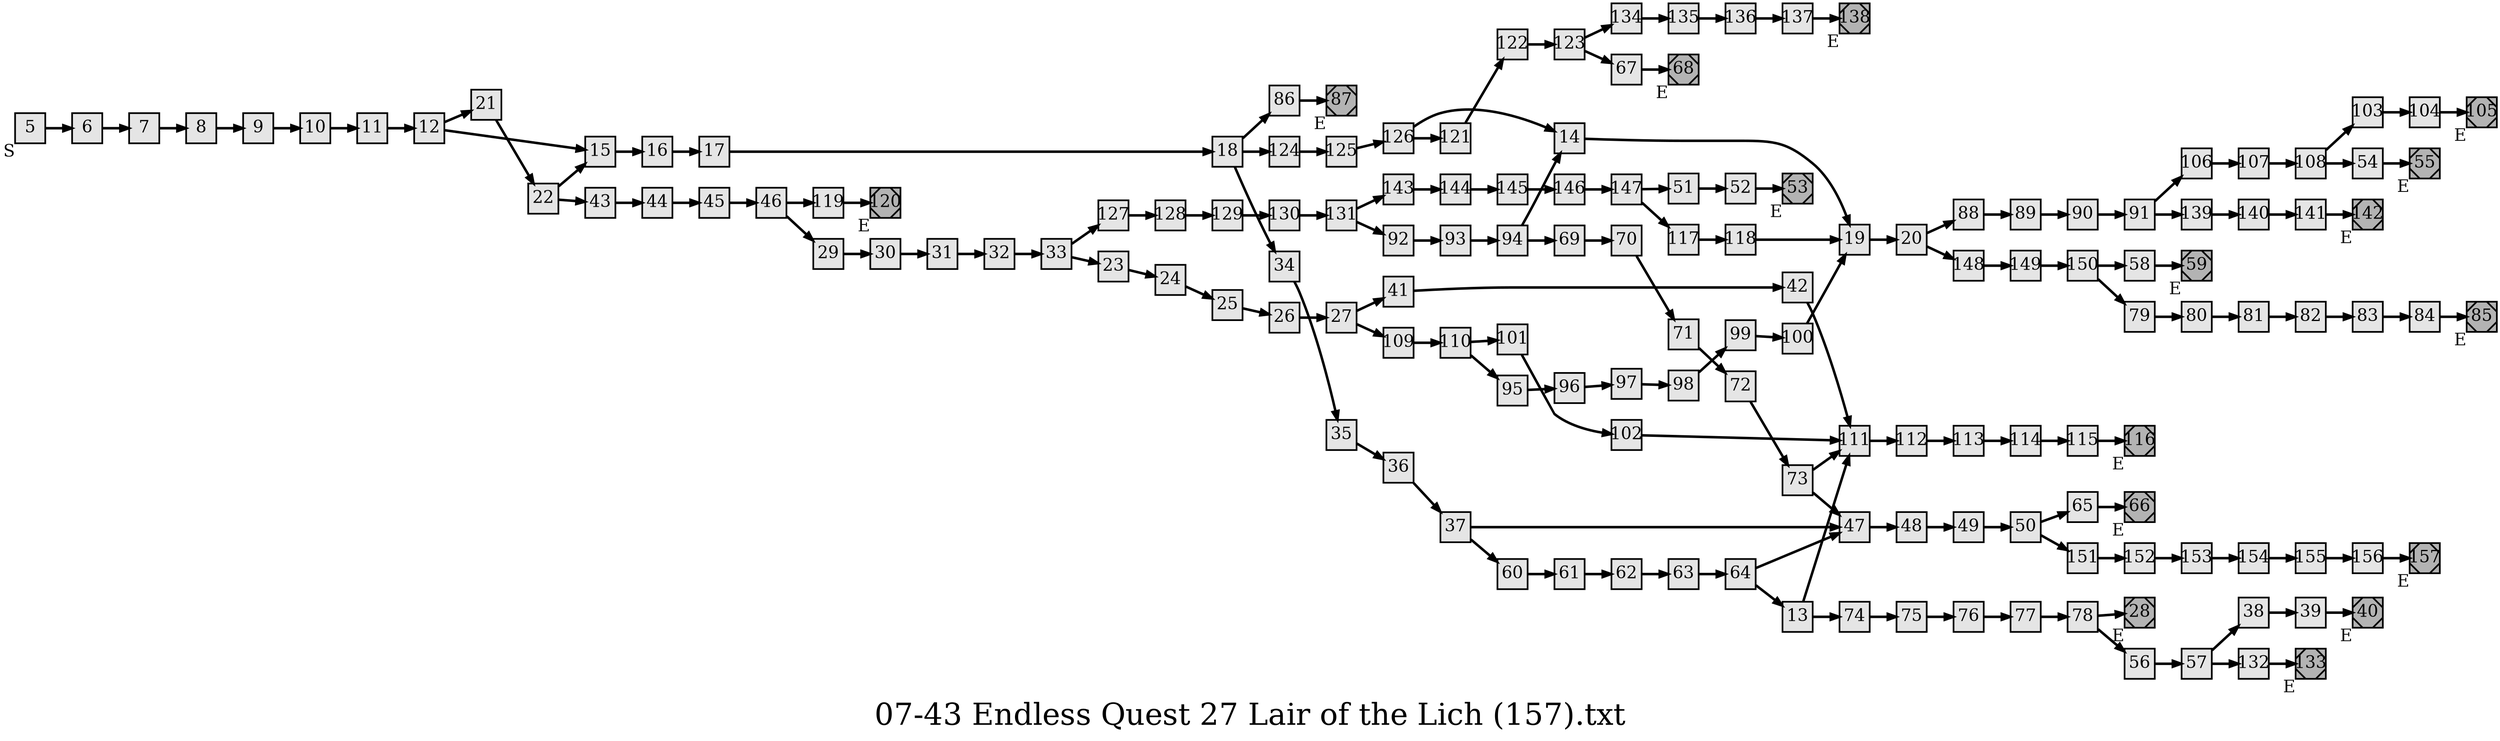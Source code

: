 digraph g{
  graph [ label="07-43 Endless Quest 27 Lair of the Lich (157).txt" rankdir=LR, ordering=out, fontsize=36, nodesep="0.35", ranksep="0.45"];
  node  [shape=rect, penwidth=2, fontsize=20, style=filled, fillcolor=grey90, margin="0,0", labelfloat=true, regular=true, fixedsize=true];
  edge  [labelfloat=true, penwidth=3, fontsize=12];

  5	[ xlabel="S" ];
  5 -> 6;
  6 -> 7;
  7 -> 8;
  8 -> 9;
  9 -> 10;
  10 -> 11;
  11 -> 12;
  12 -> 21;
  12 -> 15;
  13 -> 111;
  13 -> 74;
  14 -> 19;
  15 -> 16;
  16 -> 17;
  17 -> 18;
  18 -> 86;
  18 -> 124;
  18 -> 34;
  19 -> 20;
  20 -> 88;
  20 -> 148;
  21 -> 22;
  22 -> 15;
  22 -> 43;
  23 -> 24;
  24 -> 25;
  25 -> 26;
  26 -> 27;
  27 -> 41;
  27 -> 109;
  28	[ xlabel="E", shape=Msquare, fontsize=20, fillcolor=grey70 ];
  29 -> 30;
  30 -> 31;
  31 -> 32;
  32 -> 33;
  33 -> 127;
  33 -> 23;
  34 -> 35;
  35 -> 36;
  36 -> 37;
  37 -> 47;
  37 -> 60;
  38 -> 39;
  39 -> 40;
  40	[ xlabel="E", shape=Msquare, fontsize=20, fillcolor=grey70 ];
  41 -> 42;
  42 -> 111;
  43 -> 44;
  44 -> 45;
  45 -> 46;
  46 -> 119;
  46 -> 29;
  47 -> 48;
  48 -> 49;
  49 -> 50;
  50 -> 65;
  50 -> 151;
  51 -> 52;
  52 -> 53;
  53	[ xlabel="E", shape=Msquare, fontsize=20, fillcolor=grey70 ];
  54 -> 55;
  55	[ xlabel="E", shape=Msquare, fontsize=20, fillcolor=grey70 ];
  56 -> 57;
  57 -> 38;
  57 -> 132;
  58 -> 59;
  59	[ xlabel="E", shape=Msquare, fontsize=20, fillcolor=grey70 ];
  60 -> 61;
  61 -> 62;
  62 -> 63;
  63 -> 64;
  64 -> 47;
  64 -> 13;
  65 -> 66;
  66	[ xlabel="E", shape=Msquare, fontsize=20, fillcolor=grey70 ];
  67 -> 68;
  68	[ xlabel="E", shape=Msquare, fontsize=20, fillcolor=grey70 ];
  69 -> 70;
  70 -> 71;
  71 -> 72;
  72 -> 73;
  73 -> 111;
  73 -> 47;
  74 -> 75;
  75 -> 76;
  76 -> 77;
  77 -> 78;
  78 -> 28;
  78 -> 56;
  79 -> 80;
  80 -> 81;
  81 -> 82;
  82 -> 83;
  83 -> 84;
  84 -> 85;
  85	[ xlabel="E", shape=Msquare, fontsize=20, fillcolor=grey70 ];
  86 -> 87;
  87	[ xlabel="E", shape=Msquare, fontsize=20, fillcolor=grey70 ];
  88 -> 89;
  89 -> 90;
  90 -> 91;
  91 -> 106;
  91 -> 139;
  92 -> 93;
  93 -> 94;
  94 -> 14;
  94 -> 69;
  95 -> 96;
  96 -> 97;
  97 -> 98;
  98 -> 99;
  99 -> 100;
  100 -> 19;
  101 -> 102;
  102 -> 111;
  103 -> 104;
  104 -> 105;
  105	[ xlabel="E", shape=Msquare, fontsize=20, fillcolor=grey70 ];
  106 -> 107;
  107 -> 108;
  108 -> 103;
  108 -> 54;
  109 -> 110;
  110 -> 101;
  110 -> 95;
  111 -> 112;
  112 -> 113;
  113 -> 114;
  114 -> 115;
  115 -> 116;
  116	[ xlabel="E", shape=Msquare, fontsize=20, fillcolor=grey70 ];
  117 -> 118;
  118 -> 19;
  119 -> 120;
  120	[ xlabel="E", shape=Msquare, fontsize=20, fillcolor=grey70 ];
  121 -> 122;
  122 -> 123;
  123 -> 134;
  123 -> 67;
  124 -> 125;
  125 -> 126;
  126 -> 14;
  126 -> 121;
  127 -> 128;
  128 -> 129;
  129 -> 130;
  130 -> 131;
  131 -> 143;
  131 -> 92;
  132 -> 133;
  133	[ xlabel="E", shape=Msquare, fontsize=20, fillcolor=grey70 ];
  134 -> 135;
  135 -> 136;
  136 -> 137;
  137 -> 138;
  138	[ xlabel="E", shape=Msquare, fontsize=20, fillcolor=grey70 ];
  139 -> 140;
  140 -> 141;
  141 -> 142;
  142	[ xlabel="E", shape=Msquare, fontsize=20, fillcolor=grey70 ];
  143 -> 144;
  144 -> 145;
  145 -> 146;
  146 -> 147;
  147 -> 51;
  147 -> 117;
  148 -> 149;
  149 -> 150;
  150 -> 58;
  150 -> 79;
  151 -> 152;
  152 -> 153;
  153 -> 154;
  154 -> 155;
  155 -> 156;
  156 -> 157;
  157	[ xlabel="E", shape=Msquare, fontsize=20, fillcolor=grey70 ];
}

